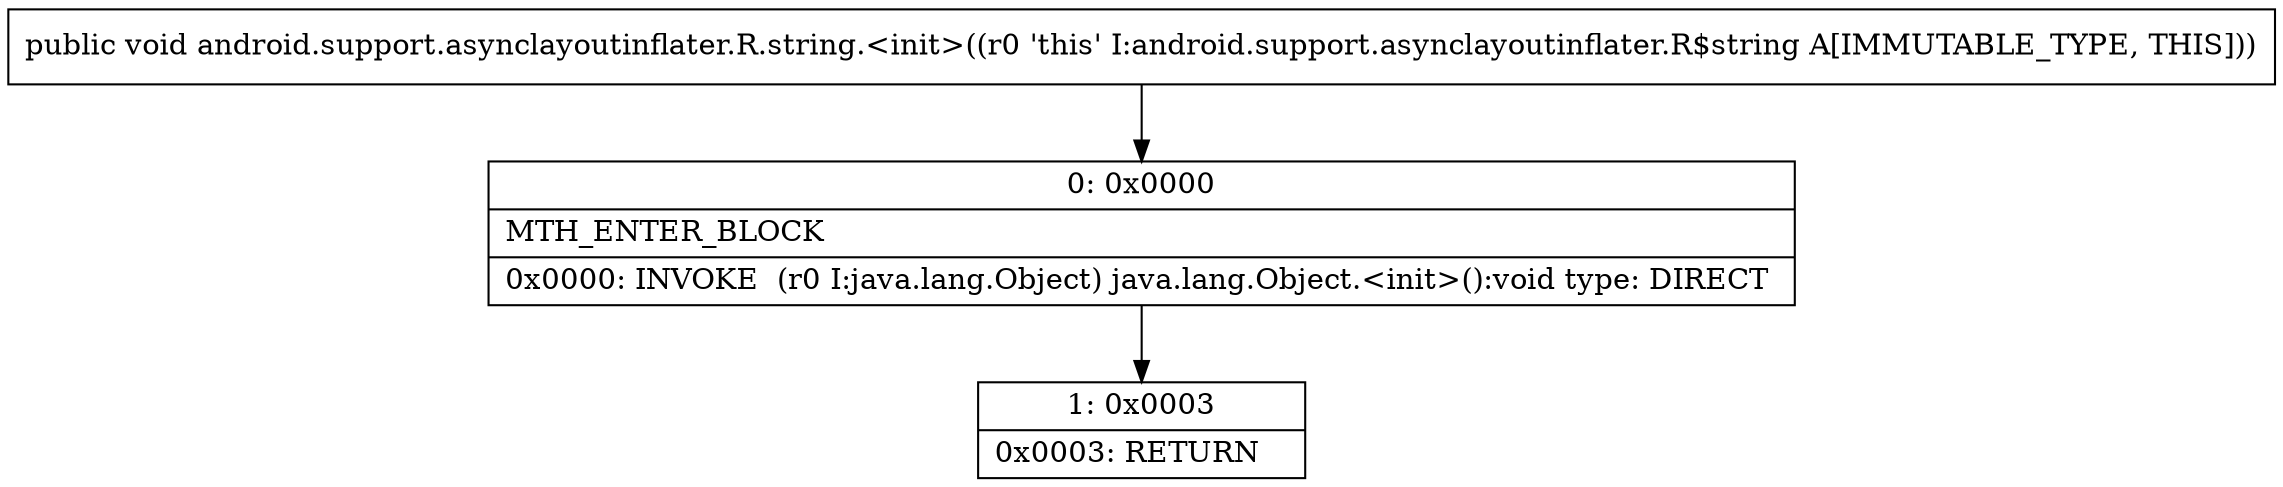 digraph "CFG forandroid.support.asynclayoutinflater.R.string.\<init\>()V" {
Node_0 [shape=record,label="{0\:\ 0x0000|MTH_ENTER_BLOCK\l|0x0000: INVOKE  (r0 I:java.lang.Object) java.lang.Object.\<init\>():void type: DIRECT \l}"];
Node_1 [shape=record,label="{1\:\ 0x0003|0x0003: RETURN   \l}"];
MethodNode[shape=record,label="{public void android.support.asynclayoutinflater.R.string.\<init\>((r0 'this' I:android.support.asynclayoutinflater.R$string A[IMMUTABLE_TYPE, THIS])) }"];
MethodNode -> Node_0;
Node_0 -> Node_1;
}

